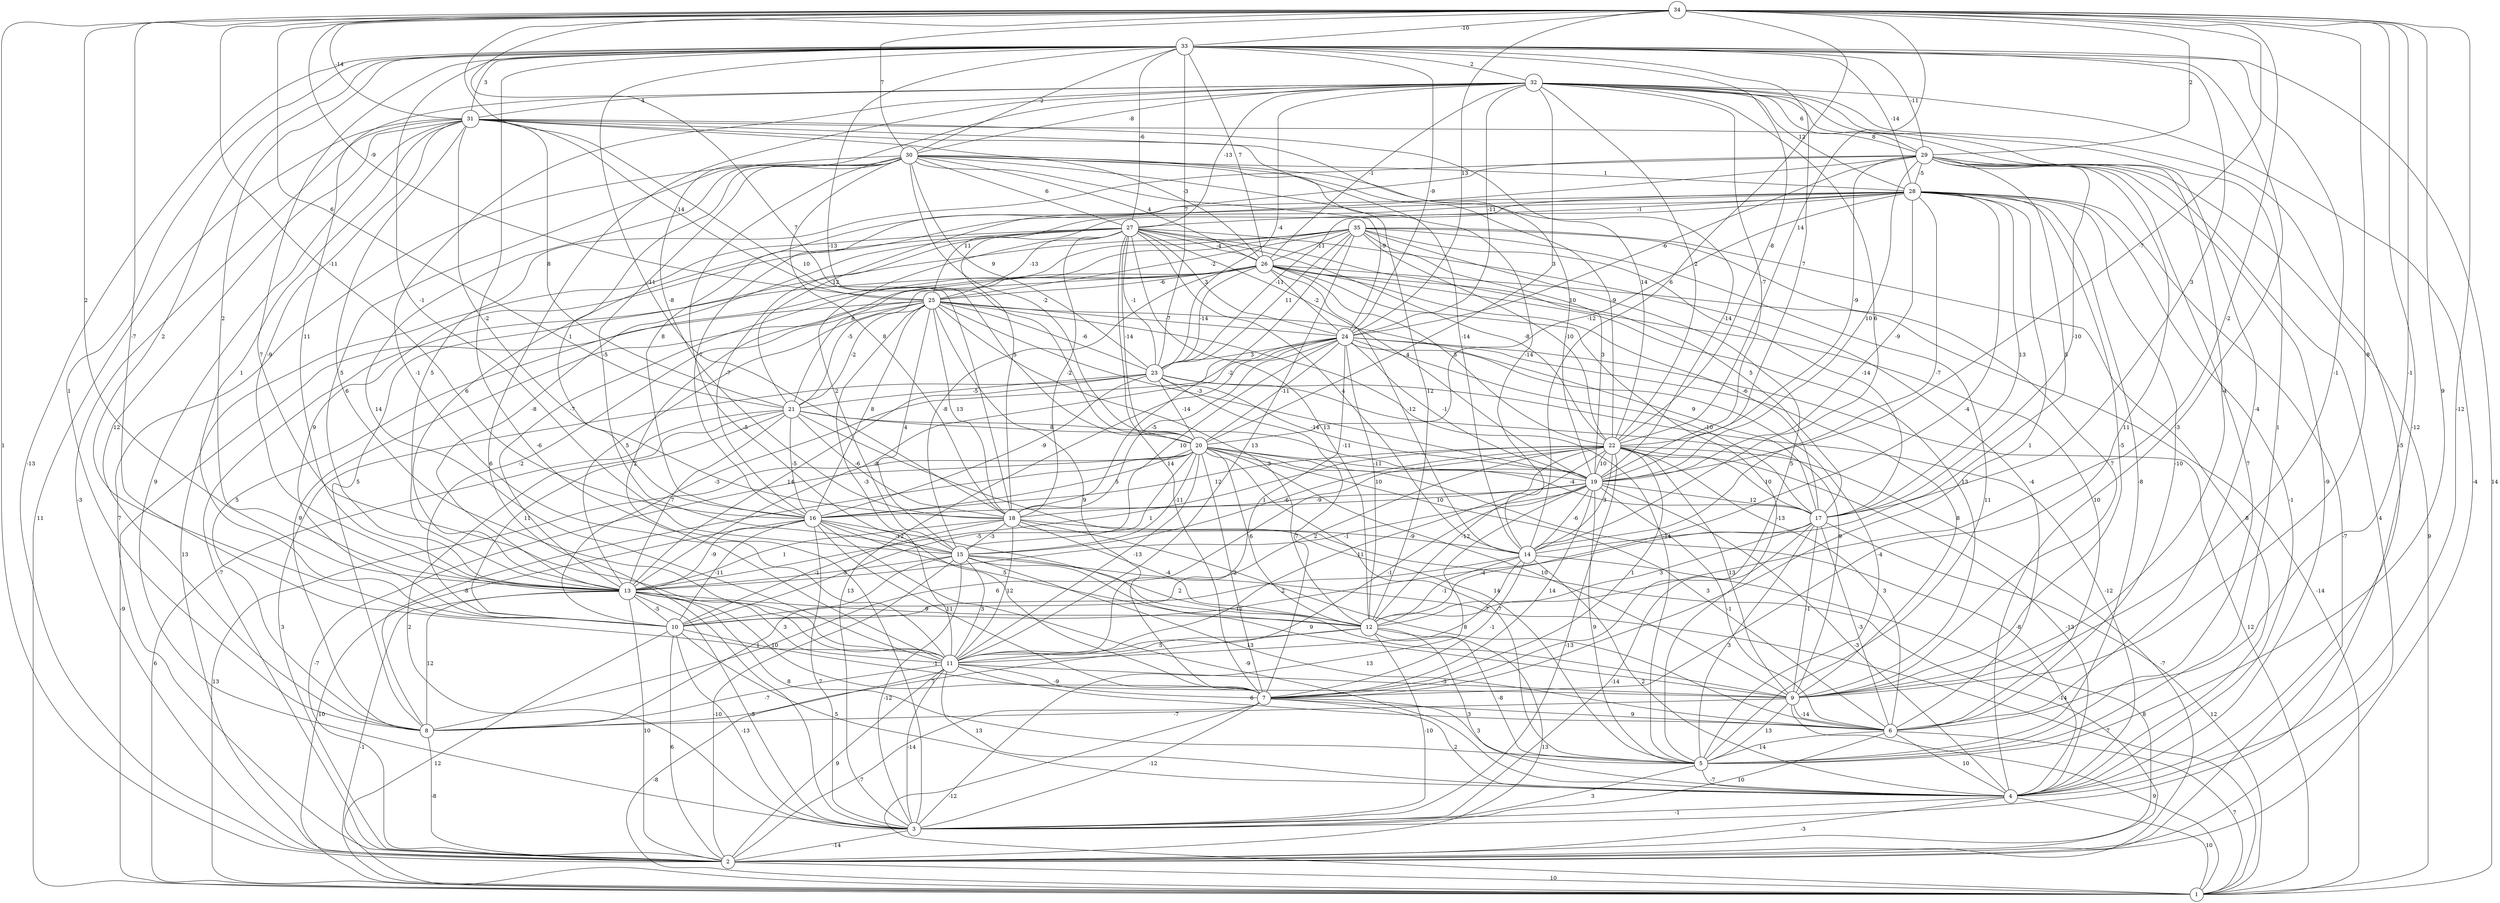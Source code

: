graph { 
	 fontname="Helvetica,Arial,sans-serif" 
	 node [shape = circle]; 
	 35 -- 4 [label = "8"];
	 35 -- 5 [label = "11"];
	 35 -- 7 [label = "5"];
	 35 -- 8 [label = "5"];
	 35 -- 9 [label = "7"];
	 35 -- 11 [label = "13"];
	 35 -- 13 [label = "-7"];
	 35 -- 17 [label = "-14"];
	 35 -- 18 [label = "-2"];
	 35 -- 19 [label = "3"];
	 35 -- 21 [label = "8"];
	 35 -- 22 [label = "-10"];
	 35 -- 23 [label = "11"];
	 35 -- 25 [label = "-2"];
	 35 -- 26 [label = "-11"];
	 34 -- 2 [label = "1"];
	 34 -- 3 [label = "-12"];
	 34 -- 4 [label = "-12"];
	 34 -- 5 [label = "9"];
	 34 -- 6 [label = "-1"];
	 34 -- 9 [label = "-8"];
	 34 -- 11 [label = "-7"];
	 34 -- 12 [label = "-2"];
	 34 -- 13 [label = "2"];
	 34 -- 14 [label = "6"];
	 34 -- 16 [label = "-11"];
	 34 -- 18 [label = "10"];
	 34 -- 19 [label = "-7"];
	 34 -- 20 [label = "7"];
	 34 -- 21 [label = "6"];
	 34 -- 22 [label = "14"];
	 34 -- 24 [label = "13"];
	 34 -- 25 [label = "-9"];
	 34 -- 29 [label = "2"];
	 34 -- 30 [label = "7"];
	 34 -- 31 [label = "-14"];
	 34 -- 33 [label = "-10"];
	 33 -- 1 [label = "14"];
	 33 -- 2 [label = "-13"];
	 33 -- 3 [label = "-6"];
	 33 -- 4 [label = "-3"];
	 33 -- 8 [label = "1"];
	 33 -- 9 [label = "-1"];
	 33 -- 10 [label = "2"];
	 33 -- 11 [label = "7"];
	 33 -- 13 [label = "2"];
	 33 -- 15 [label = "-1"];
	 33 -- 17 [label = "3"];
	 33 -- 18 [label = "-11"];
	 33 -- 19 [label = "7"];
	 33 -- 20 [label = "-13"];
	 33 -- 22 [label = "-8"];
	 33 -- 23 [label = "7"];
	 33 -- 24 [label = "-9"];
	 33 -- 26 [label = "7"];
	 33 -- 27 [label = "-6"];
	 33 -- 28 [label = "-14"];
	 33 -- 29 [label = "-11"];
	 33 -- 30 [label = "-2"];
	 33 -- 31 [label = "3"];
	 33 -- 32 [label = "2"];
	 32 -- 2 [label = "-4"];
	 32 -- 3 [label = "6"];
	 32 -- 4 [label = "-5"];
	 32 -- 5 [label = "1"];
	 32 -- 6 [label = "-4"];
	 32 -- 9 [label = "-4"];
	 32 -- 11 [label = "-1"];
	 32 -- 13 [label = "11"];
	 32 -- 14 [label = "6"];
	 32 -- 18 [label = "-8"];
	 32 -- 19 [label = "-7"];
	 32 -- 20 [label = "3"];
	 32 -- 22 [label = "2"];
	 32 -- 23 [label = "-4"];
	 32 -- 24 [label = "-11"];
	 32 -- 26 [label = "-1"];
	 32 -- 27 [label = "-13"];
	 32 -- 28 [label = "12"];
	 32 -- 29 [label = "6"];
	 32 -- 30 [label = "-8"];
	 32 -- 31 [label = "4"];
	 31 -- 1 [label = "11"];
	 31 -- 2 [label = "-3"];
	 31 -- 3 [label = "9"];
	 31 -- 8 [label = "12"];
	 31 -- 10 [label = "1"];
	 31 -- 11 [label = "6"];
	 31 -- 13 [label = "-9"];
	 31 -- 14 [label = "-14"];
	 31 -- 18 [label = "-2"];
	 31 -- 19 [label = "10"];
	 31 -- 21 [label = "8"];
	 31 -- 22 [label = "14"];
	 31 -- 25 [label = "14"];
	 31 -- 26 [label = "-3"];
	 31 -- 29 [label = "8"];
	 30 -- 2 [label = "7"];
	 30 -- 7 [label = "-5"];
	 30 -- 11 [label = "14"];
	 30 -- 12 [label = "12"];
	 30 -- 13 [label = "5"];
	 30 -- 14 [label = "-14"];
	 30 -- 15 [label = "-5"];
	 30 -- 16 [label = "1"];
	 30 -- 18 [label = "8"];
	 30 -- 19 [label = "-14"];
	 30 -- 20 [label = "-2"];
	 30 -- 22 [label = "-9"];
	 30 -- 23 [label = "9"];
	 30 -- 24 [label = "-9"];
	 30 -- 26 [label = "4"];
	 30 -- 27 [label = "6"];
	 30 -- 28 [label = "1"];
	 29 -- 1 [label = "9"];
	 29 -- 2 [label = "4"];
	 29 -- 4 [label = "-9"];
	 29 -- 5 [label = "7"];
	 29 -- 7 [label = "11"];
	 29 -- 13 [label = "5"];
	 29 -- 14 [label = "5"];
	 29 -- 16 [label = "8"];
	 29 -- 17 [label = "-10"];
	 29 -- 19 [label = "10"];
	 29 -- 21 [label = "12"];
	 29 -- 22 [label = "-9"];
	 29 -- 24 [label = "-6"];
	 29 -- 28 [label = "-5"];
	 28 -- 2 [label = "-7"];
	 28 -- 4 [label = "-1"];
	 28 -- 5 [label = "-8"];
	 28 -- 6 [label = "-10"];
	 28 -- 7 [label = "1"];
	 28 -- 9 [label = "-5"];
	 28 -- 12 [label = "-4"];
	 28 -- 13 [label = "6"];
	 28 -- 14 [label = "-7"];
	 28 -- 16 [label = "-7"];
	 28 -- 17 [label = "13"];
	 28 -- 18 [label = "5"];
	 28 -- 19 [label = "-9"];
	 28 -- 20 [label = "-12"];
	 28 -- 23 [label = "-11"];
	 28 -- 25 [label = "11"];
	 28 -- 27 [label = "-1"];
	 27 -- 2 [label = "13"];
	 27 -- 6 [label = "-4"];
	 27 -- 7 [label = "14"];
	 27 -- 10 [label = "9"];
	 27 -- 12 [label = "13"];
	 27 -- 13 [label = "-8"];
	 27 -- 14 [label = "4"];
	 27 -- 15 [label = "2"];
	 27 -- 16 [label = "-7"];
	 27 -- 17 [label = "5"];
	 27 -- 18 [label = "-2"];
	 27 -- 19 [label = "4"];
	 27 -- 20 [label = "-14"];
	 27 -- 22 [label = "-8"];
	 27 -- 23 [label = "-1"];
	 27 -- 24 [label = "3"];
	 27 -- 25 [label = "-13"];
	 27 -- 26 [label = "-4"];
	 26 -- 1 [label = "-14"];
	 26 -- 2 [label = "-7"];
	 26 -- 5 [label = "-13"];
	 26 -- 6 [label = "10"];
	 26 -- 8 [label = "5"];
	 26 -- 9 [label = "13"];
	 26 -- 11 [label = "2"];
	 26 -- 14 [label = "-12"];
	 26 -- 15 [label = "-8"];
	 26 -- 17 [label = "-6"];
	 26 -- 21 [label = "-5"];
	 26 -- 22 [label = "5"];
	 26 -- 23 [label = "-14"];
	 26 -- 24 [label = "-2"];
	 26 -- 25 [label = "-6"];
	 25 -- 1 [label = "-9"];
	 25 -- 5 [label = "-14"];
	 25 -- 7 [label = "9"];
	 25 -- 8 [label = "9"];
	 25 -- 10 [label = "-2"];
	 25 -- 11 [label = "-3"];
	 25 -- 12 [label = "3"];
	 25 -- 13 [label = "5"];
	 25 -- 15 [label = "4"];
	 25 -- 16 [label = "8"];
	 25 -- 17 [label = "9"];
	 25 -- 18 [label = "13"];
	 25 -- 19 [label = "-3"];
	 25 -- 21 [label = "-2"];
	 25 -- 23 [label = "-6"];
	 25 -- 24 [label = "-7"];
	 24 -- 1 [label = "12"];
	 24 -- 3 [label = "13"];
	 24 -- 5 [label = "-4"];
	 24 -- 9 [label = "8"];
	 24 -- 10 [label = "-3"];
	 24 -- 11 [label = "1"];
	 24 -- 12 [label = "10"];
	 24 -- 13 [label = "-8"];
	 24 -- 15 [label = "10"];
	 24 -- 17 [label = "-10"];
	 24 -- 18 [label = "-5"];
	 24 -- 19 [label = "-1"];
	 24 -- 20 [label = "-11"];
	 24 -- 23 [label = "3"];
	 23 -- 2 [label = "3"];
	 23 -- 4 [label = "-12"];
	 23 -- 7 [label = "7"];
	 23 -- 9 [label = "9"];
	 23 -- 13 [label = "14"];
	 23 -- 16 [label = "-9"];
	 23 -- 19 [label = "-14"];
	 23 -- 20 [label = "-14"];
	 23 -- 21 [label = "-5"];
	 22 -- 2 [label = "-7"];
	 22 -- 3 [label = "-13"];
	 22 -- 4 [label = "-13"];
	 22 -- 6 [label = "3"];
	 22 -- 7 [label = "1"];
	 22 -- 8 [label = "6"];
	 22 -- 9 [label = "13"];
	 22 -- 10 [label = "2"];
	 22 -- 11 [label = "11"];
	 22 -- 12 [label = "-12"];
	 22 -- 13 [label = "1"];
	 22 -- 14 [label = "3"];
	 22 -- 15 [label = "-6"];
	 22 -- 16 [label = "12"];
	 22 -- 17 [label = "10"];
	 22 -- 19 [label = "10"];
	 21 -- 1 [label = "6"];
	 21 -- 3 [label = "2"];
	 21 -- 5 [label = "14"];
	 21 -- 10 [label = "11"];
	 21 -- 13 [label = "7"];
	 21 -- 16 [label = "-5"];
	 21 -- 18 [label = "-6"];
	 21 -- 19 [label = "-11"];
	 21 -- 20 [label = "8"];
	 20 -- 1 [label = "13"];
	 20 -- 2 [label = "-7"];
	 20 -- 4 [label = "-8"];
	 20 -- 5 [label = "-7"];
	 20 -- 6 [label = "3"];
	 20 -- 7 [label = "-2"];
	 20 -- 8 [label = "-8"];
	 20 -- 9 [label = "10"];
	 20 -- 10 [label = "-5"];
	 20 -- 11 [label = "-13"];
	 20 -- 12 [label = "6"];
	 20 -- 15 [label = "-11"];
	 20 -- 16 [label = "5"];
	 20 -- 17 [label = "-4"];
	 20 -- 19 [label = "-11"];
	 19 -- 3 [label = "13"];
	 19 -- 4 [label = "-3"];
	 19 -- 5 [label = "9"];
	 19 -- 6 [label = "-1"];
	 19 -- 7 [label = "14"];
	 19 -- 11 [label = "-1"];
	 19 -- 13 [label = "-1"];
	 19 -- 14 [label = "-6"];
	 19 -- 16 [label = "-9"];
	 19 -- 17 [label = "12"];
	 19 -- 18 [label = "10"];
	 18 -- 2 [label = "-14"];
	 18 -- 6 [label = "8"];
	 18 -- 10 [label = "-1"];
	 18 -- 11 [label = "12"];
	 18 -- 12 [label = "-4"];
	 18 -- 13 [label = "1"];
	 18 -- 14 [label = "-9"];
	 18 -- 15 [label = "-3"];
	 17 -- 1 [label = "12"];
	 17 -- 3 [label = "-14"];
	 17 -- 5 [label = "3"];
	 17 -- 6 [label = "-3"];
	 17 -- 9 [label = "-1"];
	 17 -- 10 [label = "-4"];
	 17 -- 12 [label = "3"];
	 16 -- 1 [label = "10"];
	 16 -- 3 [label = "7"];
	 16 -- 4 [label = "-9"];
	 16 -- 7 [label = "11"];
	 16 -- 9 [label = "11"];
	 16 -- 10 [label = "-11"];
	 16 -- 12 [label = "5"];
	 16 -- 13 [label = "-9"];
	 16 -- 15 [label = "-12"];
	 15 -- 1 [label = "7"];
	 15 -- 2 [label = "-10"];
	 15 -- 3 [label = "-12"];
	 15 -- 6 [label = "13"];
	 15 -- 8 [label = "1"];
	 15 -- 9 [label = "9"];
	 15 -- 11 [label = "3"];
	 15 -- 12 [label = "2"];
	 15 -- 13 [label = "3"];
	 14 -- 2 [label = "8"];
	 14 -- 4 [label = "2"];
	 14 -- 7 [label = "-1"];
	 14 -- 10 [label = "2"];
	 14 -- 11 [label = "7"];
	 14 -- 12 [label = "-1"];
	 13 -- 1 [label = "-1"];
	 13 -- 2 [label = "10"];
	 13 -- 3 [label = "-5"];
	 13 -- 5 [label = "8"];
	 13 -- 7 [label = "10"];
	 13 -- 8 [label = "12"];
	 13 -- 10 [label = "-5"];
	 13 -- 11 [label = "3"];
	 13 -- 12 [label = "9"];
	 12 -- 2 [label = "13"];
	 12 -- 3 [label = "-10"];
	 12 -- 4 [label = "3"];
	 12 -- 5 [label = "-8"];
	 12 -- 8 [label = "7"];
	 12 -- 11 [label = "5"];
	 11 -- 1 [label = "-8"];
	 11 -- 2 [label = "9"];
	 11 -- 3 [label = "-14"];
	 11 -- 4 [label = "13"];
	 11 -- 6 [label = "6"];
	 11 -- 7 [label = "-9"];
	 11 -- 8 [label = "-7"];
	 11 -- 9 [label = "-3"];
	 10 -- 1 [label = "12"];
	 10 -- 2 [label = "6"];
	 10 -- 3 [label = "-13"];
	 10 -- 4 [label = "5"];
	 10 -- 9 [label = "-1"];
	 9 -- 1 [label = "9"];
	 9 -- 5 [label = "13"];
	 9 -- 6 [label = "-14"];
	 9 -- 8 [label = "-7"];
	 8 -- 2 [label = "-8"];
	 7 -- 1 [label = "-12"];
	 7 -- 2 [label = "-7"];
	 7 -- 3 [label = "-12"];
	 7 -- 4 [label = "2"];
	 7 -- 5 [label = "3"];
	 7 -- 6 [label = "9"];
	 6 -- 1 [label = "7"];
	 6 -- 3 [label = "10"];
	 6 -- 4 [label = "10"];
	 6 -- 5 [label = "14"];
	 5 -- 3 [label = "3"];
	 5 -- 4 [label = "-7"];
	 4 -- 1 [label = "10"];
	 4 -- 2 [label = "-3"];
	 4 -- 3 [label = "-1"];
	 3 -- 2 [label = "-14"];
	 2 -- 1 [label = "10"];
	 1;
	 2;
	 3;
	 4;
	 5;
	 6;
	 7;
	 8;
	 9;
	 10;
	 11;
	 12;
	 13;
	 14;
	 15;
	 16;
	 17;
	 18;
	 19;
	 20;
	 21;
	 22;
	 23;
	 24;
	 25;
	 26;
	 27;
	 28;
	 29;
	 30;
	 31;
	 32;
	 33;
	 34;
	 35;
}

